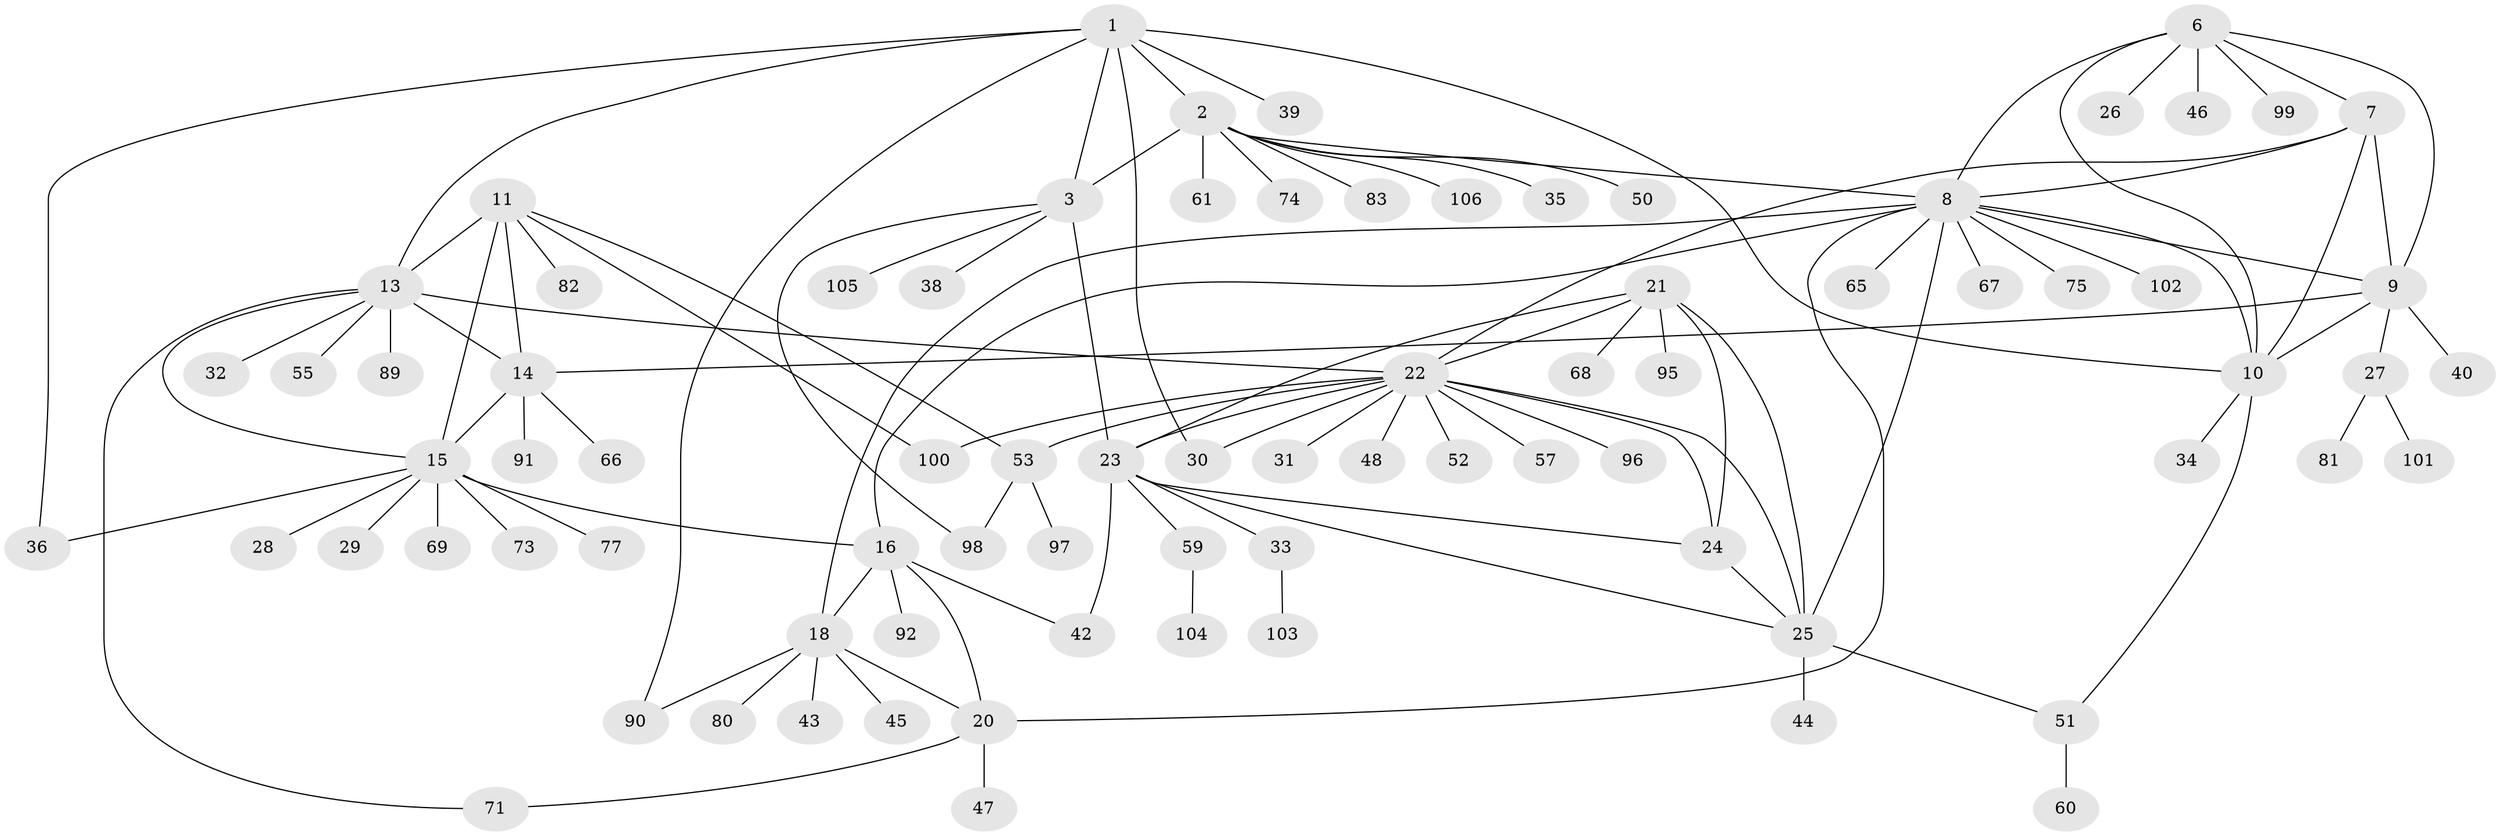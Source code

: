 // Generated by graph-tools (version 1.1) at 2025/52/02/27/25 19:52:18]
// undirected, 80 vertices, 113 edges
graph export_dot {
graph [start="1"]
  node [color=gray90,style=filled];
  1 [super="+70"];
  2 [super="+4"];
  3 [super="+5"];
  6 [super="+63"];
  7 [super="+54"];
  8 [super="+17"];
  9 [super="+76"];
  10 [super="+93"];
  11 [super="+12"];
  13 [super="+37"];
  14 [super="+79"];
  15 [super="+88"];
  16 [super="+49"];
  18 [super="+19"];
  20 [super="+94"];
  21 [super="+56"];
  22 [super="+41"];
  23;
  24 [super="+87"];
  25 [super="+62"];
  26;
  27 [super="+72"];
  28;
  29;
  30 [super="+64"];
  31;
  32;
  33;
  34;
  35;
  36 [super="+58"];
  38;
  39;
  40 [super="+86"];
  42;
  43;
  44 [super="+78"];
  45;
  46;
  47;
  48;
  50;
  51;
  52;
  53 [super="+85"];
  55;
  57;
  59;
  60;
  61;
  65;
  66 [super="+84"];
  67;
  68;
  69;
  71;
  73;
  74;
  75;
  77;
  80;
  81;
  82;
  83;
  89;
  90;
  91;
  92;
  95;
  96;
  97;
  98;
  99;
  100;
  101;
  102;
  103;
  104;
  105;
  106;
  1 -- 2 [weight=2];
  1 -- 3 [weight=2];
  1 -- 10;
  1 -- 13;
  1 -- 30;
  1 -- 36;
  1 -- 39;
  1 -- 90;
  2 -- 3 [weight=4];
  2 -- 61;
  2 -- 8;
  2 -- 35;
  2 -- 74;
  2 -- 106;
  2 -- 50;
  2 -- 83;
  3 -- 23;
  3 -- 38;
  3 -- 98;
  3 -- 105;
  6 -- 7;
  6 -- 8;
  6 -- 9;
  6 -- 10;
  6 -- 26;
  6 -- 46;
  6 -- 99;
  7 -- 8;
  7 -- 9;
  7 -- 10;
  7 -- 22;
  8 -- 9;
  8 -- 10;
  8 -- 102;
  8 -- 65;
  8 -- 67;
  8 -- 75;
  8 -- 16;
  8 -- 18 [weight=2];
  8 -- 20;
  8 -- 25;
  9 -- 10;
  9 -- 14;
  9 -- 27;
  9 -- 40;
  10 -- 34;
  10 -- 51;
  11 -- 13 [weight=2];
  11 -- 14 [weight=2];
  11 -- 15 [weight=2];
  11 -- 53;
  11 -- 82;
  11 -- 100;
  13 -- 14;
  13 -- 15;
  13 -- 22;
  13 -- 32;
  13 -- 55;
  13 -- 71;
  13 -- 89;
  14 -- 15;
  14 -- 66;
  14 -- 91;
  15 -- 16;
  15 -- 28;
  15 -- 29;
  15 -- 69;
  15 -- 73;
  15 -- 77;
  15 -- 36;
  16 -- 18 [weight=2];
  16 -- 20;
  16 -- 42;
  16 -- 92;
  18 -- 20 [weight=2];
  18 -- 45;
  18 -- 80;
  18 -- 90;
  18 -- 43;
  20 -- 47;
  20 -- 71;
  21 -- 22;
  21 -- 23;
  21 -- 24;
  21 -- 25;
  21 -- 68;
  21 -- 95;
  22 -- 23;
  22 -- 24;
  22 -- 25;
  22 -- 30;
  22 -- 31;
  22 -- 48;
  22 -- 52;
  22 -- 57;
  22 -- 96;
  22 -- 100;
  22 -- 53;
  23 -- 24;
  23 -- 25;
  23 -- 33;
  23 -- 42;
  23 -- 59;
  24 -- 25;
  25 -- 44;
  25 -- 51;
  27 -- 81;
  27 -- 101;
  33 -- 103;
  51 -- 60;
  53 -- 97;
  53 -- 98;
  59 -- 104;
}
